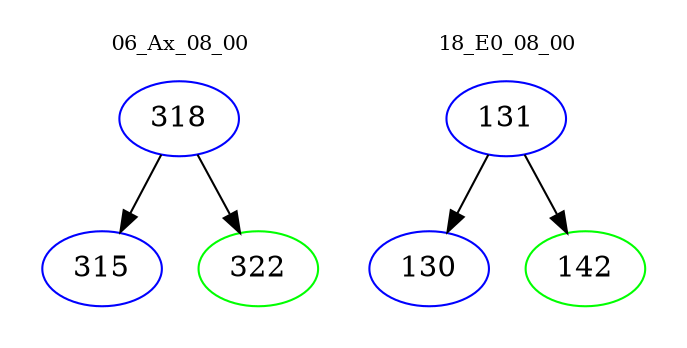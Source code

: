 digraph{
subgraph cluster_0 {
color = white
label = "06_Ax_08_00";
fontsize=10;
T0_318 [label="318", color="blue"]
T0_318 -> T0_315 [color="black"]
T0_315 [label="315", color="blue"]
T0_318 -> T0_322 [color="black"]
T0_322 [label="322", color="green"]
}
subgraph cluster_1 {
color = white
label = "18_E0_08_00";
fontsize=10;
T1_131 [label="131", color="blue"]
T1_131 -> T1_130 [color="black"]
T1_130 [label="130", color="blue"]
T1_131 -> T1_142 [color="black"]
T1_142 [label="142", color="green"]
}
}
